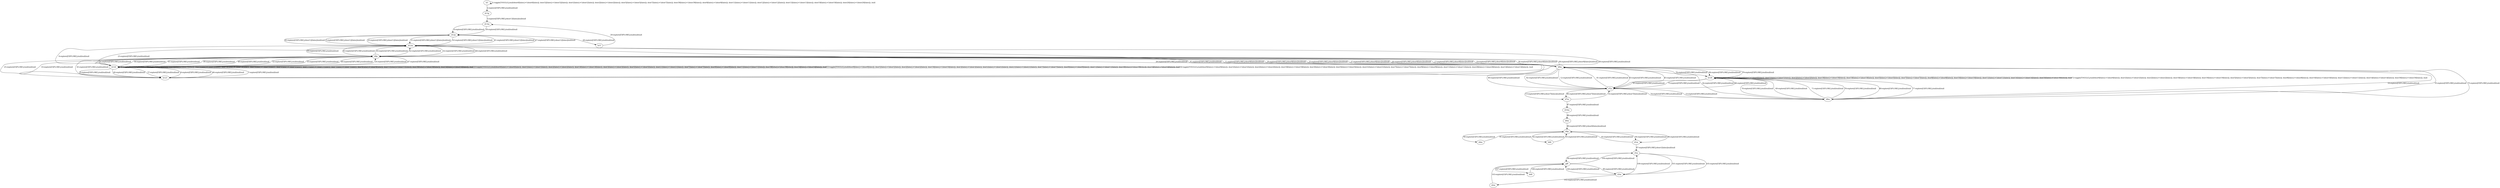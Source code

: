# Total number of goals covered by this test: 1
# b48 --> gf8

digraph g {
"b3" -> "b3" [label = "1-toggle[TOGGLE];/null/door0[false]:=!(door0[false]); door32[false]:=!(door32[false]); door1[false]:=!(door1[false]); door2[false]:=!(door2[false]); door5[false]:=!(door5[false]); door7[false]:=!(door7[false]); door39[false]:=!(door39[false]); door9[false]:=!(door9[false]); door11[false]:=!(door11[false]); door12[false]:=!(door12[false]); door13[false]:=!(door13[false]); door19[false]:=!(door19[false]); door20[false]:=!(door20[false]); /null"];
"b3" -> "d13p" [label = "2-explore[EXPLORE];/null/null/null"];
"d13p" -> "d13m" [label = "3-explore[EXPLORE];/door13[false]/null/null"];
"d13m" -> "d12p" [label = "4-explore[EXPLORE];/null/null/null"];
"d12p" -> "d12m" [label = "5-explore[EXPLORE];/door12[false]/null/null"];
"d12m" -> "b124" [label = "6-explore[EXPLORE];/null/null/null"];
"b124" -> "b123" [label = "7-explore[EXPLORE];/null/null/null"];
"b123" -> "b124" [label = "8-explore[EXPLORE];/null/null/null"];
"b124" -> "b123" [label = "9-explore[EXPLORE];/null/null/null"];
"b123" -> "d9p" [label = "10-explore[EXPLORE];/null/null/null"];
"d9p" -> "d9m" [label = "11-explore[EXPLORE];/door9[false]/null/null"];
"d9m" -> "d7p" [label = "12-explore[EXPLORE];/null/null/null"];
"d7p" -> "d7m" [label = "13-explore[EXPLORE];/door7[false]/null/null"];
"d7m" -> "d7p" [label = "14-explore[EXPLORE];/door7[false]/null/null"];
"d7p" -> "d8m" [label = "15-explore[EXPLORE];/null/null/null"];
"d8m" -> "d9m" [label = "16-explore[EXPLORE];/null/null/null"];
"d9m" -> "d9p" [label = "17-explore[EXPLORE];/door9[false]/null/null"];
"d9p" -> "d9m" [label = "18-explore[EXPLORE];/door9[false]/null/null"];
"d9m" -> "d9p" [label = "19-explore[EXPLORE];/door9[false]/null/null"];
"d9p" -> "d12m" [label = "20-explore[EXPLORE];/null/null/null"];
"d12m" -> "d12p" [label = "21-explore[EXPLORE];/door12[false]/null/null"];
"d12p" -> "d12m" [label = "22-explore[EXPLORE];/door12[false]/null/null"];
"d12m" -> "b124" [label = "23-explore[EXPLORE];/null/null/null"];
"b124" -> "d9p" [label = "24-explore[EXPLORE];/null/null/null"];
"d9p" -> "b123" [label = "25-explore[EXPLORE];/null/null/null"];
"b123" -> "d12m" [label = "26-explore[EXPLORE];/null/null/null"];
"d12m" -> "d12p" [label = "27-explore[EXPLORE];/door12[false]/null/null"];
"d12p" -> "b15" [label = "28-explore[EXPLORE];/null/null/null"];
"b15" -> "d13m" [label = "29-explore[EXPLORE];/null/null/null"];
"d13m" -> "d12p" [label = "30-explore[EXPLORE];/null/null/null"];
"d12p" -> "d12m" [label = "31-explore[EXPLORE];/door12[false]/null/null"];
"d12m" -> "d9p" [label = "32-explore[EXPLORE];/null/null/null"];
"d9p" -> "d9m" [label = "33-explore[EXPLORE];/door9[false]/null/null"];
"d9m" -> "d8m" [label = "34-explore[EXPLORE];/null/null/null"];
"d8m" -> "d9m" [label = "35-explore[EXPLORE];/null/null/null"];
"d9m" -> "d9p" [label = "36-explore[EXPLORE];/door9[false]/null/null"];
"d9p" -> "d9m" [label = "37-explore[EXPLORE];/door9[false]/null/null"];
"d9m" -> "d9p" [label = "38-explore[EXPLORE];/door9[false]/null/null"];
"d9p" -> "b124" [label = "39-explore[EXPLORE];/null/null/null"];
"b124" -> "b123" [label = "40-explore[EXPLORE];/null/null/null"];
"b123" -> "d12m" [label = "41-explore[EXPLORE];/null/null/null"];
"d12m" -> "d12p" [label = "42-explore[EXPLORE];/door12[false]/null/null"];
"d12p" -> "d12m" [label = "43-explore[EXPLORE];/door12[false]/null/null"];
"d12m" -> "d9p" [label = "44-explore[EXPLORE];/null/null/null"];
"d9p" -> "b123" [label = "45-explore[EXPLORE];/null/null/null"];
"b123" -> "b124" [label = "46-explore[EXPLORE];/null/null/null"];
"b124" -> "d9p" [label = "47-explore[EXPLORE];/null/null/null"];
"d9p" -> "b124" [label = "48-explore[EXPLORE];/null/null/null"];
"b124" -> "b124" [label = "49-toggle[TOGGLE];/null/door0[false]:=!(door0[false]); door1[false]:=!(door1[false]); door2[false]:=!(door2[false]); door18[false]:=!(door18[false]); door3[false]:=!(door3[false]); door5[false]:=!(door5[false]); door21[false]:=!(door21[false]); door7[false]:=!(door7[false]); door9[false]:=!(door9[false]); door11[false]:=!(door11[false]); door28[false]:=!(door28[false]); door14[false]:=!(door14[false]); /null"];
"b124" -> "b124" [label = "50-toggle[TOGGLE];/null/door0[false]:=!(door0[false]); door1[false]:=!(door1[false]); door2[false]:=!(door2[false]); door18[false]:=!(door18[false]); door3[false]:=!(door3[false]); door5[false]:=!(door5[false]); door21[false]:=!(door21[false]); door7[false]:=!(door7[false]); door9[false]:=!(door9[false]); door11[false]:=!(door11[false]); door28[false]:=!(door28[false]); door14[false]:=!(door14[false]); /null"];
"b124" -> "d9p" [label = "51-explore[EXPLORE];/null/null/null"];
"d9p" -> "b124" [label = "52-explore[EXPLORE];/null/null/null"];
"b124" -> "b124" [label = "53-toggle[TOGGLE];/null/door0[false]:=!(door0[false]); door1[false]:=!(door1[false]); door2[false]:=!(door2[false]); door18[false]:=!(door18[false]); door3[false]:=!(door3[false]); door5[false]:=!(door5[false]); door21[false]:=!(door21[false]); door7[false]:=!(door7[false]); door9[false]:=!(door9[false]); door11[false]:=!(door11[false]); door28[false]:=!(door28[false]); door14[false]:=!(door14[false]); /null"];
"b124" -> "d9p" [label = "54-explore[EXPLORE];/null/null/null"];
"d9p" -> "b124" [label = "55-explore[EXPLORE];/null/null/null"];
"b124" -> "b124" [label = "56-toggle[TOGGLE];/null/door0[false]:=!(door0[false]); door1[false]:=!(door1[false]); door2[false]:=!(door2[false]); door18[false]:=!(door18[false]); door3[false]:=!(door3[false]); door5[false]:=!(door5[false]); door21[false]:=!(door21[false]); door7[false]:=!(door7[false]); door9[false]:=!(door9[false]); door11[false]:=!(door11[false]); door28[false]:=!(door28[false]); door14[false]:=!(door14[false]); /null"];
"b124" -> "b123" [label = "57-explore[EXPLORE];/null/null/null"];
"b123" -> "d12m" [label = "58-explore[EXPLORE];/null/null/null"];
"d12m" -> "d9p" [label = "59-explore[EXPLORE];/null/null/null"];
"d9p" -> "b124" [label = "60-explore[EXPLORE];/null/null/null"];
"b124" -> "d9p" [label = "61-explore[EXPLORE];/null/null/null"];
"d9p" -> "d12m" [label = "62-explore[EXPLORE];/null/null/null"];
"d12m" -> "d9p" [label = "63-explore[EXPLORE];/null/null/null"];
"d9p" -> "d9m" [label = "64-explore[EXPLORE];/door9[false]/null/null"];
"d9m" -> "d7p" [label = "65-explore[EXPLORE];/null/null/null"];
"d7p" -> "b126" [label = "66-explore[EXPLORE];/null/null/null"];
"b126" -> "b126" [label = "67-toggle[TOGGLE];/null/door0[false]:=!(door0[false]); door1[false]:=!(door1[false]); door2[false]:=!(door2[false]); door18[false]:=!(door18[false]); door19[false]:=!(door19[false]); door5[false]:=!(door5[false]); door7[false]:=!(door7[false]); door8[false]:=!(door8[false]); door10[false]:=!(door10[false]); door11[false]:=!(door11[false]); door14[false]:=!(door14[false]); door30[false]:=!(door30[false]); /null"];
"b126" -> "d8m" [label = "68-explore[EXPLORE];/null/null/null"];
"d8m" -> "b126" [label = "69-explore[EXPLORE];/null/null/null"];
"b126" -> "d8m" [label = "70-explore[EXPLORE];/null/null/null"];
"d8m" -> "b126" [label = "71-explore[EXPLORE];/null/null/null"];
"b126" -> "b126" [label = "72-toggle[TOGGLE];/null/door0[false]:=!(door0[false]); door1[false]:=!(door1[false]); door2[false]:=!(door2[false]); door18[false]:=!(door18[false]); door19[false]:=!(door19[false]); door5[false]:=!(door5[false]); door7[false]:=!(door7[false]); door8[false]:=!(door8[false]); door10[false]:=!(door10[false]); door11[false]:=!(door11[false]); door14[false]:=!(door14[false]); door30[false]:=!(door30[false]); /null"];
"b126" -> "d7p" [label = "73-explore[EXPLORE];/null/null/null"];
"d7p" -> "d8m" [label = "74-explore[EXPLORE];/null/null/null"];
"d8m" -> "d9m" [label = "75-explore[EXPLORE];/null/null/null"];
"d9m" -> "b126" [label = "76-explore[EXPLORE];/null/null/null"];
"b126" -> "d8m" [label = "77-explore[EXPLORE];/null/null/null"];
"d8m" -> "b126" [label = "78-explore[EXPLORE];/null/null/null"];
"b126" -> "d9m" [label = "79-explore[EXPLORE];/null/null/null"];
"d9m" -> "d7p" [label = "80-explore[EXPLORE];/null/null/null"];
"d7p" -> "d9m" [label = "81-explore[EXPLORE];/null/null/null"];
"d9m" -> "d7p" [label = "82-explore[EXPLORE];/null/null/null"];
"d7p" -> "d9m" [label = "83-explore[EXPLORE];/null/null/null"];
"d9m" -> "b126" [label = "84-explore[EXPLORE];/null/null/null"];
"b126" -> "d7p" [label = "85-explore[EXPLORE];/null/null/null"];
"d7p" -> "d7m" [label = "86-explore[EXPLORE];/door7[false]/null/null"];
"d7m" -> "d16m" [label = "87-explore[EXPLORE];/null/null/null"];
"d16m" -> "d0m" [label = "88-explore[EXPLORE];/null/null/null"];
"d0m" -> "d0p" [label = "89-explore[EXPLORE];/door0[false]/null/null"];
"d0p" -> "d4m" [label = "90-explore[EXPLORE];/null/null/null"];
"d4m" -> "d0p" [label = "91-explore[EXPLORE];/null/null/null"];
"d0p" -> "b66" [label = "92-explore[EXPLORE];/null/null/null"];
"b66" -> "d0p" [label = "93-explore[EXPLORE];/null/null/null"];
"d0p" -> "d1m" [label = "94-explore[EXPLORE];/null/null/null"];
"d1m" -> "d0p" [label = "95-explore[EXPLORE];/null/null/null"];
"d0p" -> "d1m" [label = "96-explore[EXPLORE];/null/null/null"];
"d1m" -> "d1p" [label = "97-explore[EXPLORE];/door1[false]/null/null"];
"d1p" -> "gf8" [label = "98-explore[EXPLORE];/null/null/null"];
"gf8" -> "d3m" [label = "99-explore[EXPLORE];/null/null/null"];
"d3m" -> "d1p" [label = "100-explore[EXPLORE];/null/null/null"];
"d1p" -> "d3m" [label = "101-explore[EXPLORE];/null/null/null"];
"d3m" -> "d2m" [label = "102-explore[EXPLORE];/null/null/null"];
"d2m" -> "gf8" [label = "103-explore[EXPLORE];/null/null/null"];
"gf8" -> "d1p" [label = "104-explore[EXPLORE];/null/null/null"];
"d1p" -> "d3m" [label = "105-explore[EXPLORE];/null/null/null"];
"d3m" -> "gf8" [label = "106-explore[EXPLORE];/null/null/null"];
"gf8" -> "b48" [label = "107-explore[EXPLORE];/null/null/null"];
"b48" -> "gf8" [label = "108-explore[EXPLORE];/null/null/null"];
}